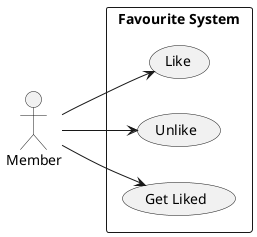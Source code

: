 @startuml FavouriteSubSystem

left to right direction

skinparam Monochrome true
skinparam Shadowing false
skinparam packageStyle rectangle

actor Member

rectangle "Favourite System" {
    Member --> (Like)
    Member --> (Unlike)
    Member --> (Get Liked)
}

@enduml